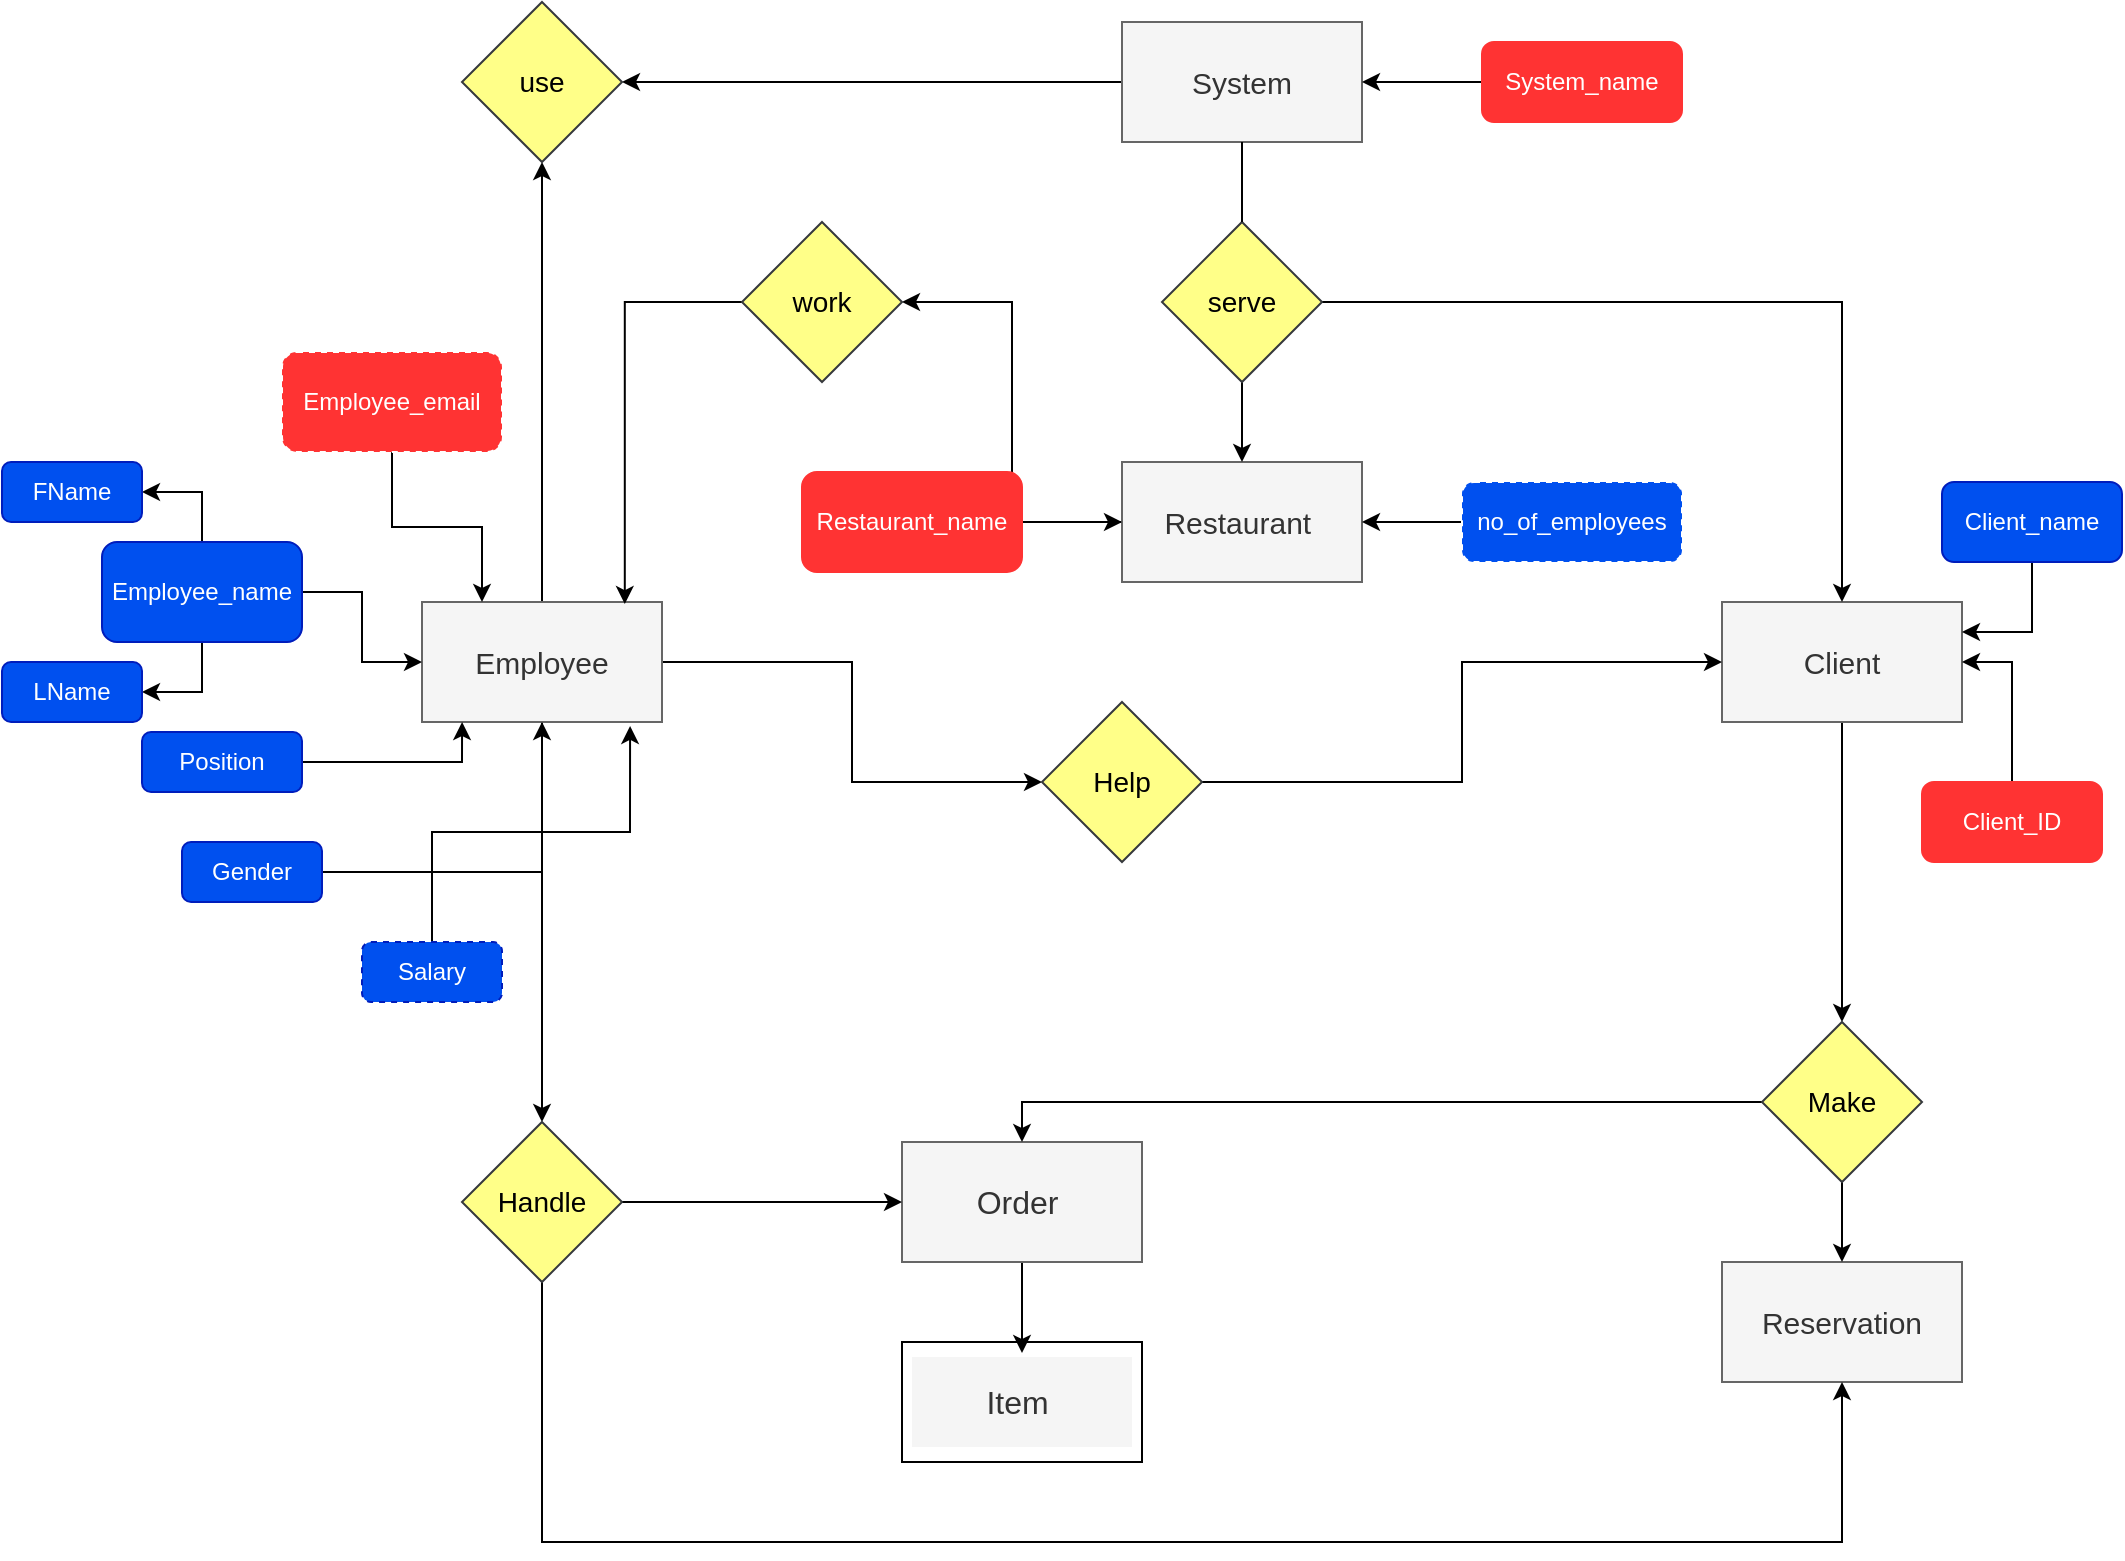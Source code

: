 <mxfile version="14.6.6" type="github">
  <diagram id="R2lEEEUBdFMjLlhIrx00" name="Page-1">
    <mxGraphModel dx="2297" dy="1903" grid="1" gridSize="10" guides="1" tooltips="1" connect="1" arrows="1" fold="1" page="1" pageScale="1" pageWidth="850" pageHeight="1100" math="0" shadow="0" extFonts="Permanent Marker^https://fonts.googleapis.com/css?family=Permanent+Marker">
      <root>
        <mxCell id="0" />
        <mxCell id="1" parent="0" />
        <mxCell id="Hnz1IxxwzGG9viHPexm9-60" style="edgeStyle=orthogonalEdgeStyle;rounded=0;orthogonalLoop=1;jettySize=auto;html=1;entryX=1;entryY=0.5;entryDx=0;entryDy=0;fontSize=14;fontColor=#FFFFFF;" edge="1" parent="1" source="5C_oUwb4QONhgdHHlV8W-3" target="Hnz1IxxwzGG9viHPexm9-58">
          <mxGeometry relative="1" as="geometry" />
        </mxCell>
        <mxCell id="5C_oUwb4QONhgdHHlV8W-3" value="&lt;font style=&quot;font-size: 15px&quot;&gt;Restaurant&amp;nbsp;&lt;/font&gt;" style="rounded=0;whiteSpace=wrap;html=1;fillColor=#f5f5f5;strokeColor=#666666;fontColor=#333333;fontSize=14;" parent="1" vertex="1">
          <mxGeometry x="330" y="220" width="120" height="60" as="geometry" />
        </mxCell>
        <mxCell id="Hnz1IxxwzGG9viHPexm9-49" style="edgeStyle=orthogonalEdgeStyle;rounded=0;orthogonalLoop=1;jettySize=auto;html=1;entryX=0.5;entryY=1;entryDx=0;entryDy=0;fontColor=#FFFFFF;" edge="1" parent="1" source="5C_oUwb4QONhgdHHlV8W-5" target="Hnz1IxxwzGG9viHPexm9-46">
          <mxGeometry relative="1" as="geometry" />
        </mxCell>
        <mxCell id="Hnz1IxxwzGG9viHPexm9-63" style="edgeStyle=orthogonalEdgeStyle;rounded=0;orthogonalLoop=1;jettySize=auto;html=1;entryX=0;entryY=0.5;entryDx=0;entryDy=0;fontSize=14;fontColor=#000000;" edge="1" parent="1" source="5C_oUwb4QONhgdHHlV8W-5" target="Hnz1IxxwzGG9viHPexm9-62">
          <mxGeometry relative="1" as="geometry" />
        </mxCell>
        <mxCell id="Hnz1IxxwzGG9viHPexm9-85" style="edgeStyle=orthogonalEdgeStyle;rounded=0;orthogonalLoop=1;jettySize=auto;html=1;fontSize=14;fontColor=#000000;" edge="1" parent="1" source="5C_oUwb4QONhgdHHlV8W-5" target="Hnz1IxxwzGG9viHPexm9-86">
          <mxGeometry relative="1" as="geometry">
            <mxPoint x="40" y="540" as="targetPoint" />
          </mxGeometry>
        </mxCell>
        <mxCell id="5C_oUwb4QONhgdHHlV8W-5" value="&lt;font style=&quot;font-size: 15px&quot;&gt;Employee&lt;/font&gt;" style="rounded=0;whiteSpace=wrap;html=1;fillColor=#f5f5f5;strokeColor=#666666;fontColor=#333333;fontSize=14;" parent="1" vertex="1">
          <mxGeometry x="-20" y="290" width="120" height="60" as="geometry" />
        </mxCell>
        <mxCell id="Hnz1IxxwzGG9viHPexm9-79" style="edgeStyle=orthogonalEdgeStyle;rounded=0;orthogonalLoop=1;jettySize=auto;html=1;entryX=0.5;entryY=0;entryDx=0;entryDy=0;fontSize=12;fontColor=#000000;" edge="1" parent="1" source="5C_oUwb4QONhgdHHlV8W-6" target="Hnz1IxxwzGG9viHPexm9-76">
          <mxGeometry relative="1" as="geometry" />
        </mxCell>
        <mxCell id="5C_oUwb4QONhgdHHlV8W-6" value="&lt;font style=&quot;font-size: 15px&quot;&gt;Client&lt;/font&gt;" style="rounded=0;whiteSpace=wrap;html=1;fillColor=#f5f5f5;strokeColor=#666666;fontColor=#333333;fontSize=14;" parent="1" vertex="1">
          <mxGeometry x="630" y="290" width="120" height="60" as="geometry" />
        </mxCell>
        <mxCell id="Hnz1IxxwzGG9viHPexm9-83" value="" style="edgeStyle=orthogonalEdgeStyle;rounded=0;orthogonalLoop=1;jettySize=auto;html=1;fontSize=14;fontColor=#000000;" edge="1" parent="1" source="5C_oUwb4QONhgdHHlV8W-7" target="Hnz1IxxwzGG9viHPexm9-82">
          <mxGeometry relative="1" as="geometry" />
        </mxCell>
        <mxCell id="5C_oUwb4QONhgdHHlV8W-7" value="Order&amp;nbsp;" style="rounded=0;whiteSpace=wrap;html=1;fillColor=#f5f5f5;strokeColor=#666666;fontColor=#333333;fontSize=16;" parent="1" vertex="1">
          <mxGeometry x="220" y="560" width="120" height="60" as="geometry" />
        </mxCell>
        <mxCell id="5C_oUwb4QONhgdHHlV8W-8" value="&lt;font style=&quot;font-size: 15px&quot;&gt;Reservation&lt;/font&gt;" style="rounded=0;whiteSpace=wrap;html=1;fillColor=#f5f5f5;strokeColor=#666666;fontColor=#333333;fontSize=14;" parent="1" vertex="1">
          <mxGeometry x="630" y="620" width="120" height="60" as="geometry" />
        </mxCell>
        <mxCell id="5C_oUwb4QONhgdHHlV8W-10" style="edgeStyle=orthogonalEdgeStyle;rounded=0;orthogonalLoop=1;jettySize=auto;html=1;exitX=0.5;exitY=1;exitDx=0;exitDy=0;entryX=0.5;entryY=0;entryDx=0;entryDy=0;startArrow=none;" parent="1" source="5C_oUwb4QONhgdHHlV8W-11" target="5C_oUwb4QONhgdHHlV8W-3" edge="1">
          <mxGeometry relative="1" as="geometry" />
        </mxCell>
        <mxCell id="Hnz1IxxwzGG9viHPexm9-47" style="edgeStyle=orthogonalEdgeStyle;rounded=0;orthogonalLoop=1;jettySize=auto;html=1;entryX=1;entryY=0.5;entryDx=0;entryDy=0;fontColor=#FFFFFF;" edge="1" parent="1" source="5C_oUwb4QONhgdHHlV8W-9" target="Hnz1IxxwzGG9viHPexm9-46">
          <mxGeometry relative="1" as="geometry" />
        </mxCell>
        <mxCell id="5C_oUwb4QONhgdHHlV8W-9" value="&lt;font style=&quot;font-size: 15px&quot;&gt;System&lt;/font&gt;" style="rounded=0;whiteSpace=wrap;html=1;fillColor=#f5f5f5;strokeColor=#666666;fontColor=#333333;fontSize=14;" parent="1" vertex="1">
          <mxGeometry x="330" width="120" height="60" as="geometry" />
        </mxCell>
        <mxCell id="Hnz1IxxwzGG9viHPexm9-40" style="edgeStyle=orthogonalEdgeStyle;rounded=0;orthogonalLoop=1;jettySize=auto;html=1;entryX=0.5;entryY=0;entryDx=0;entryDy=0;fontColor=#FFFFFF;" edge="1" parent="1" source="5C_oUwb4QONhgdHHlV8W-11" target="5C_oUwb4QONhgdHHlV8W-6">
          <mxGeometry relative="1" as="geometry" />
        </mxCell>
        <mxCell id="5C_oUwb4QONhgdHHlV8W-11" value="serve" style="rhombus;whiteSpace=wrap;html=1;fillColor=#ffff88;strokeColor=#36393d;fontColor=#000000;fontSize=14;" parent="1" vertex="1">
          <mxGeometry x="350" y="100" width="80" height="80" as="geometry" />
        </mxCell>
        <mxCell id="5C_oUwb4QONhgdHHlV8W-12" value="" style="edgeStyle=orthogonalEdgeStyle;rounded=0;orthogonalLoop=1;jettySize=auto;html=1;exitX=0.5;exitY=1;exitDx=0;exitDy=0;entryX=0.5;entryY=0;entryDx=0;entryDy=0;endArrow=none;" parent="1" source="5C_oUwb4QONhgdHHlV8W-9" target="5C_oUwb4QONhgdHHlV8W-11" edge="1">
          <mxGeometry relative="1" as="geometry">
            <mxPoint x="390" y="60" as="sourcePoint" />
            <mxPoint x="390" y="120" as="targetPoint" />
          </mxGeometry>
        </mxCell>
        <mxCell id="Hnz1IxxwzGG9viHPexm9-45" style="edgeStyle=orthogonalEdgeStyle;rounded=0;orthogonalLoop=1;jettySize=auto;html=1;entryX=1;entryY=0.5;entryDx=0;entryDy=0;fontColor=#FFFFFF;" edge="1" parent="1" source="Hnz1IxxwzGG9viHPexm9-2" target="5C_oUwb4QONhgdHHlV8W-9">
          <mxGeometry relative="1" as="geometry" />
        </mxCell>
        <mxCell id="Hnz1IxxwzGG9viHPexm9-2" value="System_name" style="rounded=1;whiteSpace=wrap;html=1;fontColor=#ffffff;strokeColor=#FF3333;fillColor=#FF3333;" vertex="1" parent="1">
          <mxGeometry x="510" y="10" width="100" height="40" as="geometry" />
        </mxCell>
        <mxCell id="Hnz1IxxwzGG9viHPexm9-7" style="edgeStyle=orthogonalEdgeStyle;rounded=0;orthogonalLoop=1;jettySize=auto;html=1;entryX=0;entryY=0.5;entryDx=0;entryDy=0;fontColor=#000000;" edge="1" parent="1" source="Hnz1IxxwzGG9viHPexm9-5" target="5C_oUwb4QONhgdHHlV8W-3">
          <mxGeometry relative="1" as="geometry" />
        </mxCell>
        <mxCell id="Hnz1IxxwzGG9viHPexm9-5" value="Restaurant_name" style="rounded=1;whiteSpace=wrap;html=1;fillColor=#FF3333;fontColor=#FFFFFF;strokeWidth=1;strokeColor=#FF3333;" vertex="1" parent="1">
          <mxGeometry x="170" y="225" width="110" height="50" as="geometry" />
        </mxCell>
        <mxCell id="Hnz1IxxwzGG9viHPexm9-10" style="edgeStyle=orthogonalEdgeStyle;rounded=0;orthogonalLoop=1;jettySize=auto;html=1;entryX=1;entryY=0.5;entryDx=0;entryDy=0;fontColor=#FFFFFF;" edge="1" parent="1" source="Hnz1IxxwzGG9viHPexm9-8" target="5C_oUwb4QONhgdHHlV8W-3">
          <mxGeometry relative="1" as="geometry" />
        </mxCell>
        <mxCell id="Hnz1IxxwzGG9viHPexm9-8" value="no_of_employees" style="rounded=1;whiteSpace=wrap;html=1;fontColor=#ffffff;strokeWidth=1;fillColor=#0050ef;dashed=1;strokeColor=#FFFFFF;" vertex="1" parent="1">
          <mxGeometry x="500" y="230" width="110" height="40" as="geometry" />
        </mxCell>
        <mxCell id="Hnz1IxxwzGG9viHPexm9-30" style="edgeStyle=orthogonalEdgeStyle;rounded=0;orthogonalLoop=1;jettySize=auto;html=1;entryX=0;entryY=0.5;entryDx=0;entryDy=0;fontColor=#FFFFFF;" edge="1" parent="1" source="Hnz1IxxwzGG9viHPexm9-16" target="5C_oUwb4QONhgdHHlV8W-5">
          <mxGeometry relative="1" as="geometry" />
        </mxCell>
        <mxCell id="Hnz1IxxwzGG9viHPexm9-72" style="edgeStyle=orthogonalEdgeStyle;rounded=0;orthogonalLoop=1;jettySize=auto;html=1;entryX=1;entryY=0.5;entryDx=0;entryDy=0;fontSize=12;fontColor=#000000;" edge="1" parent="1" source="Hnz1IxxwzGG9viHPexm9-16" target="Hnz1IxxwzGG9viHPexm9-71">
          <mxGeometry relative="1" as="geometry" />
        </mxCell>
        <mxCell id="Hnz1IxxwzGG9viHPexm9-75" style="edgeStyle=orthogonalEdgeStyle;rounded=0;orthogonalLoop=1;jettySize=auto;html=1;entryX=1;entryY=0.5;entryDx=0;entryDy=0;fontSize=12;fontColor=#000000;" edge="1" parent="1" source="Hnz1IxxwzGG9viHPexm9-16" target="Hnz1IxxwzGG9viHPexm9-73">
          <mxGeometry relative="1" as="geometry" />
        </mxCell>
        <mxCell id="Hnz1IxxwzGG9viHPexm9-16" value="Employee_name" style="rounded=1;whiteSpace=wrap;html=1;fontColor=#ffffff;strokeColor=#001DBC;strokeWidth=1;fillColor=#0050ef;" vertex="1" parent="1">
          <mxGeometry x="-180" y="260" width="100" height="50" as="geometry" />
        </mxCell>
        <mxCell id="Hnz1IxxwzGG9viHPexm9-26" style="edgeStyle=orthogonalEdgeStyle;rounded=0;orthogonalLoop=1;jettySize=auto;html=1;entryX=0.25;entryY=0;entryDx=0;entryDy=0;fontColor=#FFFFFF;" edge="1" parent="1" source="Hnz1IxxwzGG9viHPexm9-18" target="5C_oUwb4QONhgdHHlV8W-5">
          <mxGeometry relative="1" as="geometry" />
        </mxCell>
        <mxCell id="Hnz1IxxwzGG9viHPexm9-18" value="Employee_email" style="rounded=1;whiteSpace=wrap;html=1;dashed=1;fontColor=#FFFFFF;strokeColor=#FFFFFF;strokeWidth=1;fillColor=#FF3333;" vertex="1" parent="1">
          <mxGeometry x="-90" y="165" width="110" height="50" as="geometry" />
        </mxCell>
        <mxCell id="Hnz1IxxwzGG9viHPexm9-22" style="edgeStyle=orthogonalEdgeStyle;rounded=0;orthogonalLoop=1;jettySize=auto;html=1;entryX=0.167;entryY=1;entryDx=0;entryDy=0;entryPerimeter=0;fontColor=#FFFFFF;" edge="1" parent="1" source="Hnz1IxxwzGG9viHPexm9-21" target="5C_oUwb4QONhgdHHlV8W-5">
          <mxGeometry relative="1" as="geometry" />
        </mxCell>
        <mxCell id="Hnz1IxxwzGG9viHPexm9-21" value="Position" style="rounded=1;whiteSpace=wrap;html=1;fontColor=#ffffff;strokeColor=#001DBC;strokeWidth=1;fillColor=#0050ef;" vertex="1" parent="1">
          <mxGeometry x="-160" y="355" width="80" height="30" as="geometry" />
        </mxCell>
        <mxCell id="Hnz1IxxwzGG9viHPexm9-25" style="edgeStyle=orthogonalEdgeStyle;rounded=0;orthogonalLoop=1;jettySize=auto;html=1;entryX=0.5;entryY=1;entryDx=0;entryDy=0;fontColor=#FFFFFF;" edge="1" parent="1" source="Hnz1IxxwzGG9viHPexm9-23" target="5C_oUwb4QONhgdHHlV8W-5">
          <mxGeometry relative="1" as="geometry" />
        </mxCell>
        <mxCell id="Hnz1IxxwzGG9viHPexm9-23" value="Gender" style="rounded=1;whiteSpace=wrap;html=1;fontColor=#ffffff;strokeColor=#001DBC;strokeWidth=1;fillColor=#0050ef;" vertex="1" parent="1">
          <mxGeometry x="-140" y="410" width="70" height="30" as="geometry" />
        </mxCell>
        <mxCell id="Hnz1IxxwzGG9viHPexm9-37" style="edgeStyle=orthogonalEdgeStyle;rounded=0;orthogonalLoop=1;jettySize=auto;html=1;entryX=1;entryY=0.5;entryDx=0;entryDy=0;fontColor=#FFFFFF;" edge="1" parent="1" source="Hnz1IxxwzGG9viHPexm9-31" target="5C_oUwb4QONhgdHHlV8W-6">
          <mxGeometry relative="1" as="geometry" />
        </mxCell>
        <mxCell id="Hnz1IxxwzGG9viHPexm9-31" value="Client_ID" style="rounded=1;whiteSpace=wrap;html=1;fontColor=#FFFFFF;strokeWidth=1;fillColor=#FF3333;strokeColor=#FF3333;" vertex="1" parent="1">
          <mxGeometry x="730" y="380" width="90" height="40" as="geometry" />
        </mxCell>
        <mxCell id="Hnz1IxxwzGG9viHPexm9-36" style="edgeStyle=orthogonalEdgeStyle;rounded=0;orthogonalLoop=1;jettySize=auto;html=1;entryX=0.867;entryY=1.033;entryDx=0;entryDy=0;entryPerimeter=0;fontColor=#FFFFFF;" edge="1" parent="1" source="Hnz1IxxwzGG9viHPexm9-32" target="5C_oUwb4QONhgdHHlV8W-5">
          <mxGeometry relative="1" as="geometry" />
        </mxCell>
        <mxCell id="Hnz1IxxwzGG9viHPexm9-32" value="Salary" style="rounded=1;whiteSpace=wrap;html=1;fontColor=#ffffff;strokeColor=#001DBC;strokeWidth=1;fillColor=#0050ef;dashed=1;" vertex="1" parent="1">
          <mxGeometry x="-50" y="460" width="70" height="30" as="geometry" />
        </mxCell>
        <mxCell id="Hnz1IxxwzGG9viHPexm9-67" style="edgeStyle=orthogonalEdgeStyle;rounded=0;orthogonalLoop=1;jettySize=auto;html=1;entryX=1;entryY=0.25;entryDx=0;entryDy=0;fontSize=14;fontColor=#000000;" edge="1" parent="1" source="Hnz1IxxwzGG9viHPexm9-43" target="5C_oUwb4QONhgdHHlV8W-6">
          <mxGeometry relative="1" as="geometry" />
        </mxCell>
        <mxCell id="Hnz1IxxwzGG9viHPexm9-43" value="Client_name" style="rounded=1;whiteSpace=wrap;html=1;fontColor=#ffffff;strokeColor=#001DBC;strokeWidth=1;fillColor=#0050ef;" vertex="1" parent="1">
          <mxGeometry x="740" y="230" width="90" height="40" as="geometry" />
        </mxCell>
        <mxCell id="Hnz1IxxwzGG9viHPexm9-46" value="use" style="rhombus;whiteSpace=wrap;html=1;strokeColor=#36393d;strokeWidth=1;fillColor=#ffff88;fontColor=#000000;fontSize=14;" vertex="1" parent="1">
          <mxGeometry y="-10" width="80" height="80" as="geometry" />
        </mxCell>
        <mxCell id="Hnz1IxxwzGG9viHPexm9-61" style="edgeStyle=orthogonalEdgeStyle;rounded=0;orthogonalLoop=1;jettySize=auto;html=1;entryX=0.845;entryY=0.017;entryDx=0;entryDy=0;entryPerimeter=0;fontSize=14;fontColor=#FFFFFF;" edge="1" parent="1" source="Hnz1IxxwzGG9viHPexm9-58" target="5C_oUwb4QONhgdHHlV8W-5">
          <mxGeometry relative="1" as="geometry" />
        </mxCell>
        <mxCell id="Hnz1IxxwzGG9viHPexm9-58" value="work" style="rhombus;whiteSpace=wrap;html=1;fontSize=14;strokeWidth=1;fillColor=#ffff88;strokeColor=#36393D;fontColor=#000000;" vertex="1" parent="1">
          <mxGeometry x="140" y="100" width="80" height="80" as="geometry" />
        </mxCell>
        <mxCell id="Hnz1IxxwzGG9viHPexm9-64" style="edgeStyle=orthogonalEdgeStyle;rounded=0;orthogonalLoop=1;jettySize=auto;html=1;entryX=0;entryY=0.5;entryDx=0;entryDy=0;fontSize=14;fontColor=#000000;" edge="1" parent="1" source="Hnz1IxxwzGG9viHPexm9-62" target="5C_oUwb4QONhgdHHlV8W-6">
          <mxGeometry relative="1" as="geometry" />
        </mxCell>
        <mxCell id="Hnz1IxxwzGG9viHPexm9-62" value="Help" style="rhombus;whiteSpace=wrap;html=1;fontSize=14;strokeColor=#36393d;strokeWidth=1;fillColor=#ffff88;fontColor=#000000;" vertex="1" parent="1">
          <mxGeometry x="290" y="340" width="80" height="80" as="geometry" />
        </mxCell>
        <mxCell id="Hnz1IxxwzGG9viHPexm9-71" value="FName" style="rounded=1;whiteSpace=wrap;html=1;fontSize=12;fontColor=#ffffff;strokeColor=#001DBC;strokeWidth=1;fillColor=#0050ef;" vertex="1" parent="1">
          <mxGeometry x="-230" y="220" width="70" height="30" as="geometry" />
        </mxCell>
        <mxCell id="Hnz1IxxwzGG9viHPexm9-73" value="LName" style="rounded=1;whiteSpace=wrap;html=1;fontSize=12;fontColor=#ffffff;strokeColor=#001DBC;strokeWidth=1;fillColor=#0050ef;" vertex="1" parent="1">
          <mxGeometry x="-230" y="320" width="70" height="30" as="geometry" />
        </mxCell>
        <mxCell id="Hnz1IxxwzGG9viHPexm9-80" style="edgeStyle=orthogonalEdgeStyle;rounded=0;orthogonalLoop=1;jettySize=auto;html=1;entryX=0.5;entryY=0;entryDx=0;entryDy=0;fontSize=12;fontColor=#000000;" edge="1" parent="1" source="Hnz1IxxwzGG9viHPexm9-76" target="5C_oUwb4QONhgdHHlV8W-7">
          <mxGeometry relative="1" as="geometry" />
        </mxCell>
        <mxCell id="Hnz1IxxwzGG9viHPexm9-81" style="edgeStyle=orthogonalEdgeStyle;rounded=0;orthogonalLoop=1;jettySize=auto;html=1;entryX=0.5;entryY=0;entryDx=0;entryDy=0;fontSize=12;fontColor=#000000;" edge="1" parent="1" source="Hnz1IxxwzGG9viHPexm9-76" target="5C_oUwb4QONhgdHHlV8W-8">
          <mxGeometry relative="1" as="geometry" />
        </mxCell>
        <mxCell id="Hnz1IxxwzGG9viHPexm9-76" value="Make" style="rhombus;whiteSpace=wrap;html=1;fontSize=14;strokeColor=#36393d;strokeWidth=1;fillColor=#ffff88;fontColor=#000000;" vertex="1" parent="1">
          <mxGeometry x="650" y="500" width="80" height="80" as="geometry" />
        </mxCell>
        <mxCell id="Hnz1IxxwzGG9viHPexm9-82" value="&lt;font style=&quot;font-size: 16px&quot;&gt;Item&amp;nbsp;&lt;/font&gt;" style="whiteSpace=wrap;html=1;rounded=0;fontSize=14;fontColor=#333333;fillColor=#f5f5f5;strokeColor=none;perimeterSpacing=2;shadow=0;sketch=0;glass=0;" vertex="1" parent="1">
          <mxGeometry x="225" y="667.5" width="110" height="45" as="geometry" />
        </mxCell>
        <mxCell id="Hnz1IxxwzGG9viHPexm9-84" value="" style="rounded=0;whiteSpace=wrap;html=1;shadow=0;glass=0;sketch=0;fontSize=14;strokeWidth=1;fillColor=none;" vertex="1" parent="1">
          <mxGeometry x="220" y="660" width="120" height="60" as="geometry" />
        </mxCell>
        <mxCell id="Hnz1IxxwzGG9viHPexm9-87" style="edgeStyle=orthogonalEdgeStyle;rounded=0;orthogonalLoop=1;jettySize=auto;html=1;entryX=0;entryY=0.5;entryDx=0;entryDy=0;fontSize=14;fontColor=#000000;" edge="1" parent="1" source="Hnz1IxxwzGG9viHPexm9-86" target="5C_oUwb4QONhgdHHlV8W-7">
          <mxGeometry relative="1" as="geometry" />
        </mxCell>
        <mxCell id="Hnz1IxxwzGG9viHPexm9-88" style="edgeStyle=orthogonalEdgeStyle;rounded=0;orthogonalLoop=1;jettySize=auto;html=1;fontSize=14;fontColor=#000000;" edge="1" parent="1" source="Hnz1IxxwzGG9viHPexm9-86">
          <mxGeometry relative="1" as="geometry">
            <mxPoint x="690" y="680" as="targetPoint" />
            <Array as="points">
              <mxPoint x="40" y="760" />
              <mxPoint x="690" y="760" />
            </Array>
          </mxGeometry>
        </mxCell>
        <mxCell id="Hnz1IxxwzGG9viHPexm9-86" value="&lt;font color=&quot;#000000&quot;&gt;Handle&lt;/font&gt;" style="rhombus;whiteSpace=wrap;html=1;shadow=0;glass=0;sketch=0;fontSize=14;strokeColor=#36393d;strokeWidth=1;fillColor=#ffff88;" vertex="1" parent="1">
          <mxGeometry y="550" width="80" height="80" as="geometry" />
        </mxCell>
      </root>
    </mxGraphModel>
  </diagram>
</mxfile>
